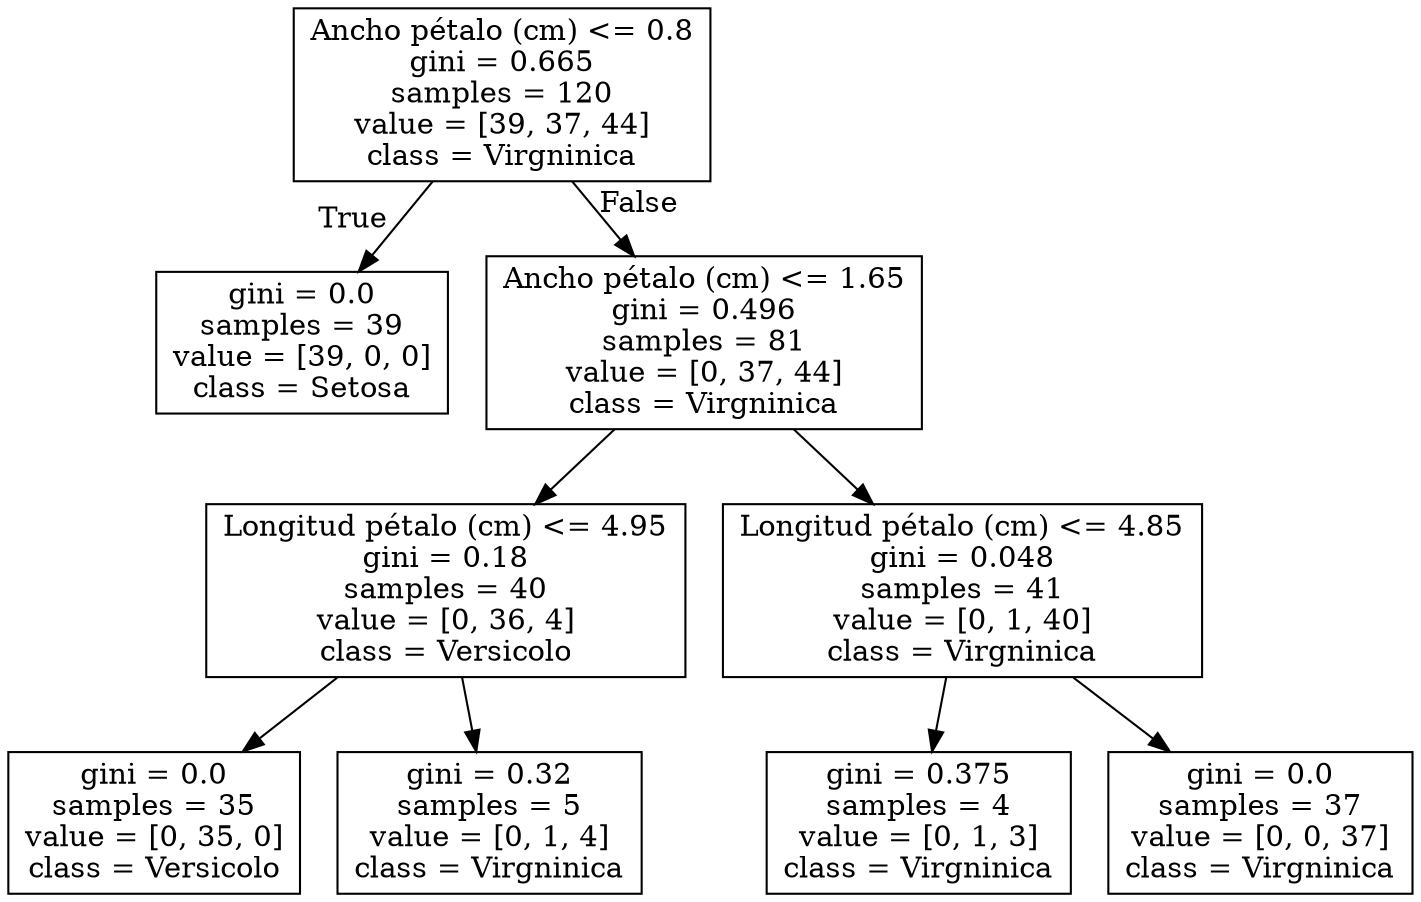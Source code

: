 digraph Tree {
node [shape=box] ;
0 [label="Ancho pétalo (cm) <= 0.8\ngini = 0.665\nsamples = 120\nvalue = [39, 37, 44]\nclass = Virgninica"] ;
1 [label="gini = 0.0\nsamples = 39\nvalue = [39, 0, 0]\nclass = Setosa"] ;
0 -> 1 [labeldistance=2.5, labelangle=45, headlabel="True"] ;
2 [label="Ancho pétalo (cm) <= 1.65\ngini = 0.496\nsamples = 81\nvalue = [0, 37, 44]\nclass = Virgninica"] ;
0 -> 2 [labeldistance=2.5, labelangle=-45, headlabel="False"] ;
3 [label="Longitud pétalo (cm) <= 4.95\ngini = 0.18\nsamples = 40\nvalue = [0, 36, 4]\nclass = Versicolo"] ;
2 -> 3 ;
4 [label="gini = 0.0\nsamples = 35\nvalue = [0, 35, 0]\nclass = Versicolo"] ;
3 -> 4 ;
5 [label="gini = 0.32\nsamples = 5\nvalue = [0, 1, 4]\nclass = Virgninica"] ;
3 -> 5 ;
6 [label="Longitud pétalo (cm) <= 4.85\ngini = 0.048\nsamples = 41\nvalue = [0, 1, 40]\nclass = Virgninica"] ;
2 -> 6 ;
7 [label="gini = 0.375\nsamples = 4\nvalue = [0, 1, 3]\nclass = Virgninica"] ;
6 -> 7 ;
8 [label="gini = 0.0\nsamples = 37\nvalue = [0, 0, 37]\nclass = Virgninica"] ;
6 -> 8 ;
}